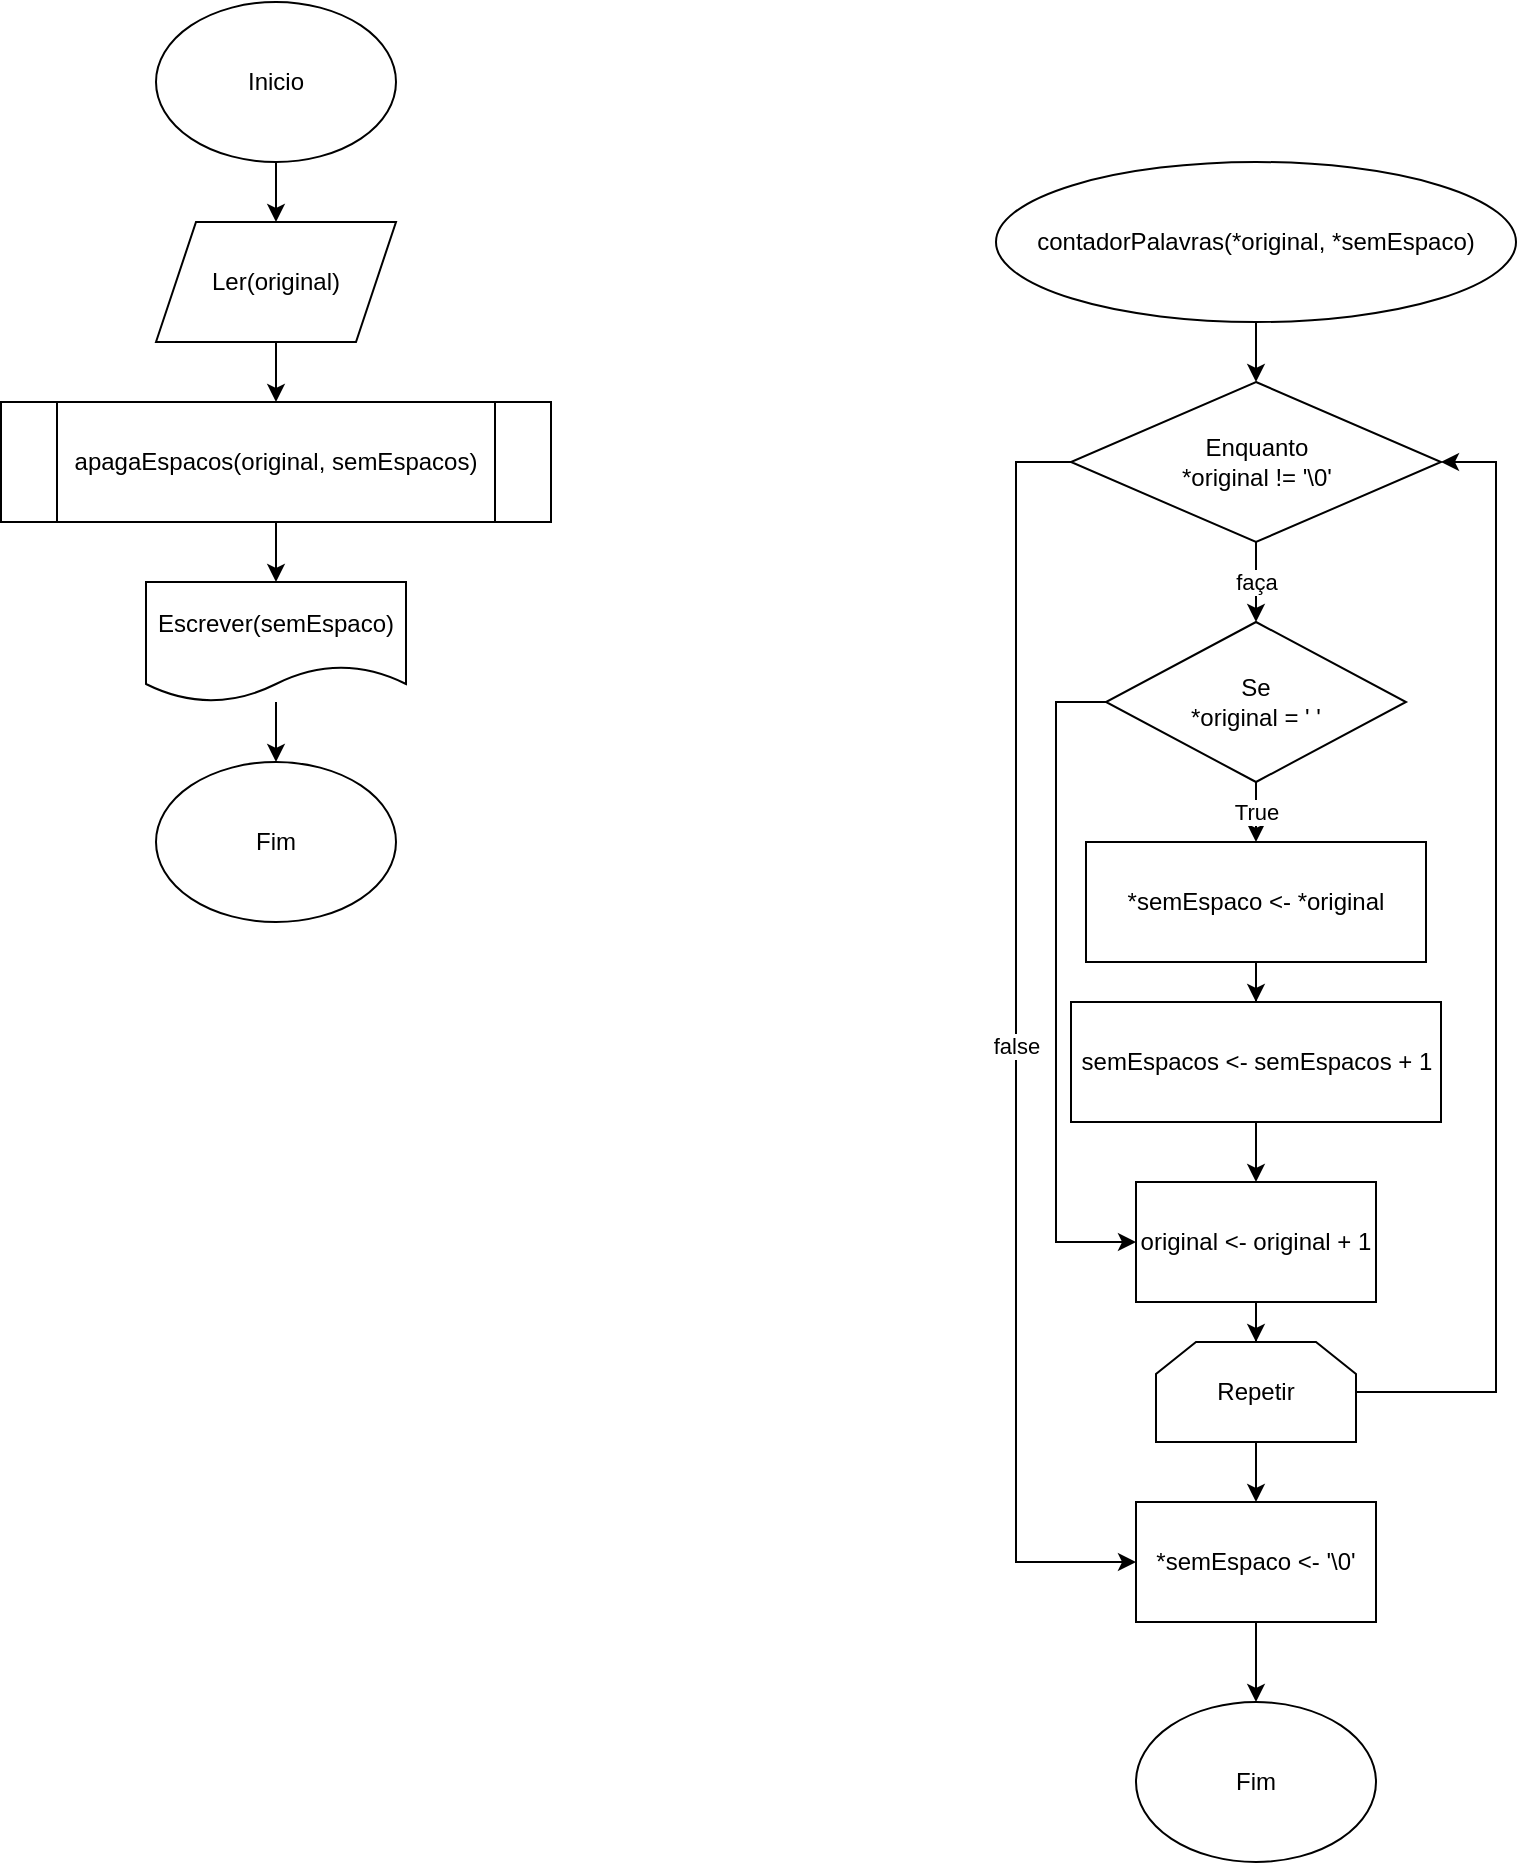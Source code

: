 <mxfile version="13.6.5">
    <diagram id="H2eqakT77Meym6lYPv2q" name="Page-1">
        <mxGraphModel dx="1062" dy="575" grid="1" gridSize="10" guides="1" tooltips="1" connect="1" arrows="1" fold="1" page="1" pageScale="1" pageWidth="827" pageHeight="1169" math="0" shadow="0">
            <root>
                <mxCell id="0"/>
                <mxCell id="1" parent="0"/>
                <mxCell id="4" value="" style="edgeStyle=orthogonalEdgeStyle;rounded=0;orthogonalLoop=1;jettySize=auto;html=1;" edge="1" parent="1" source="2" target="3">
                    <mxGeometry relative="1" as="geometry"/>
                </mxCell>
                <mxCell id="2" value="Inicio" style="ellipse;whiteSpace=wrap;html=1;" vertex="1" parent="1">
                    <mxGeometry x="40" y="40" width="120" height="80" as="geometry"/>
                </mxCell>
                <mxCell id="6" value="" style="edgeStyle=orthogonalEdgeStyle;rounded=0;orthogonalLoop=1;jettySize=auto;html=1;" edge="1" parent="1" source="3" target="5">
                    <mxGeometry relative="1" as="geometry"/>
                </mxCell>
                <mxCell id="3" value="Ler(original)" style="shape=parallelogram;perimeter=parallelogramPerimeter;whiteSpace=wrap;html=1;fixedSize=1;" vertex="1" parent="1">
                    <mxGeometry x="40" y="150" width="120" height="60" as="geometry"/>
                </mxCell>
                <mxCell id="8" value="" style="edgeStyle=orthogonalEdgeStyle;rounded=0;orthogonalLoop=1;jettySize=auto;html=1;" edge="1" parent="1" source="5" target="7">
                    <mxGeometry relative="1" as="geometry"/>
                </mxCell>
                <mxCell id="5" value="apagaEspacos(original, semEspacos)" style="shape=process;whiteSpace=wrap;html=1;backgroundOutline=1;" vertex="1" parent="1">
                    <mxGeometry x="-37.5" y="240" width="275" height="60" as="geometry"/>
                </mxCell>
                <mxCell id="10" value="" style="edgeStyle=orthogonalEdgeStyle;rounded=0;orthogonalLoop=1;jettySize=auto;html=1;" edge="1" parent="1" source="7" target="9">
                    <mxGeometry relative="1" as="geometry"/>
                </mxCell>
                <mxCell id="7" value="Escrever(semEspaco)" style="shape=document;whiteSpace=wrap;html=1;boundedLbl=1;" vertex="1" parent="1">
                    <mxGeometry x="35" y="330" width="130" height="60" as="geometry"/>
                </mxCell>
                <mxCell id="9" value="Fim" style="ellipse;whiteSpace=wrap;html=1;" vertex="1" parent="1">
                    <mxGeometry x="40" y="420" width="120" height="80" as="geometry"/>
                </mxCell>
                <mxCell id="13" value="" style="edgeStyle=orthogonalEdgeStyle;rounded=0;orthogonalLoop=1;jettySize=auto;html=1;" edge="1" parent="1" source="11" target="12">
                    <mxGeometry relative="1" as="geometry"/>
                </mxCell>
                <mxCell id="11" value="contadorPalavras(*original, *semEspaco)" style="ellipse;whiteSpace=wrap;html=1;" vertex="1" parent="1">
                    <mxGeometry x="460" y="120" width="260" height="80" as="geometry"/>
                </mxCell>
                <mxCell id="15" value="faça" style="edgeStyle=orthogonalEdgeStyle;rounded=0;orthogonalLoop=1;jettySize=auto;html=1;" edge="1" parent="1" source="12" target="14">
                    <mxGeometry relative="1" as="geometry"/>
                </mxCell>
                <mxCell id="30" value="false" style="edgeStyle=orthogonalEdgeStyle;rounded=0;orthogonalLoop=1;jettySize=auto;html=1;exitX=0;exitY=0.5;exitDx=0;exitDy=0;entryX=0;entryY=0.5;entryDx=0;entryDy=0;" edge="1" parent="1" source="12" target="28">
                    <mxGeometry relative="1" as="geometry">
                        <Array as="points">
                            <mxPoint x="470" y="270"/>
                            <mxPoint x="470" y="820"/>
                        </Array>
                    </mxGeometry>
                </mxCell>
                <mxCell id="12" value="Enquanto&lt;br&gt;*original != '\0'" style="rhombus;whiteSpace=wrap;html=1;" vertex="1" parent="1">
                    <mxGeometry x="497.5" y="230" width="185" height="80" as="geometry"/>
                </mxCell>
                <mxCell id="17" value="True" style="edgeStyle=orthogonalEdgeStyle;rounded=0;orthogonalLoop=1;jettySize=auto;html=1;" edge="1" parent="1" source="14" target="16">
                    <mxGeometry relative="1" as="geometry"/>
                </mxCell>
                <mxCell id="22" style="edgeStyle=orthogonalEdgeStyle;rounded=0;orthogonalLoop=1;jettySize=auto;html=1;exitX=0;exitY=0.5;exitDx=0;exitDy=0;entryX=0;entryY=0.5;entryDx=0;entryDy=0;" edge="1" parent="1" source="14" target="20">
                    <mxGeometry relative="1" as="geometry">
                        <Array as="points">
                            <mxPoint x="490" y="390"/>
                            <mxPoint x="490" y="660"/>
                        </Array>
                    </mxGeometry>
                </mxCell>
                <mxCell id="14" value="Se&lt;br&gt;*original = ' '" style="rhombus;whiteSpace=wrap;html=1;" vertex="1" parent="1">
                    <mxGeometry x="515" y="350" width="150" height="80" as="geometry"/>
                </mxCell>
                <mxCell id="19" value="" style="edgeStyle=orthogonalEdgeStyle;rounded=0;orthogonalLoop=1;jettySize=auto;html=1;" edge="1" parent="1" source="16" target="18">
                    <mxGeometry relative="1" as="geometry"/>
                </mxCell>
                <mxCell id="16" value="*semEspaco &amp;lt;- *original" style="whiteSpace=wrap;html=1;" vertex="1" parent="1">
                    <mxGeometry x="505" y="460" width="170" height="60" as="geometry"/>
                </mxCell>
                <mxCell id="21" value="" style="edgeStyle=orthogonalEdgeStyle;rounded=0;orthogonalLoop=1;jettySize=auto;html=1;" edge="1" parent="1" source="18" target="20">
                    <mxGeometry relative="1" as="geometry"/>
                </mxCell>
                <mxCell id="18" value="semEspacos &amp;lt;- semEspacos + 1" style="whiteSpace=wrap;html=1;" vertex="1" parent="1">
                    <mxGeometry x="497.5" y="540" width="185" height="60" as="geometry"/>
                </mxCell>
                <mxCell id="24" value="" style="edgeStyle=orthogonalEdgeStyle;rounded=0;orthogonalLoop=1;jettySize=auto;html=1;" edge="1" parent="1" source="20" target="23">
                    <mxGeometry relative="1" as="geometry"/>
                </mxCell>
                <mxCell id="20" value="original &amp;lt;- original + 1" style="whiteSpace=wrap;html=1;" vertex="1" parent="1">
                    <mxGeometry x="530" y="630" width="120" height="60" as="geometry"/>
                </mxCell>
                <mxCell id="25" style="edgeStyle=orthogonalEdgeStyle;rounded=0;orthogonalLoop=1;jettySize=auto;html=1;exitX=1;exitY=0.5;exitDx=0;exitDy=0;entryX=1;entryY=0.5;entryDx=0;entryDy=0;" edge="1" parent="1" source="23" target="12">
                    <mxGeometry relative="1" as="geometry">
                        <Array as="points">
                            <mxPoint x="710" y="735"/>
                            <mxPoint x="710" y="270"/>
                        </Array>
                    </mxGeometry>
                </mxCell>
                <mxCell id="29" value="" style="edgeStyle=orthogonalEdgeStyle;rounded=0;orthogonalLoop=1;jettySize=auto;html=1;" edge="1" parent="1" source="23" target="28">
                    <mxGeometry relative="1" as="geometry"/>
                </mxCell>
                <mxCell id="23" value="Repetir" style="shape=loopLimit;whiteSpace=wrap;html=1;" vertex="1" parent="1">
                    <mxGeometry x="540" y="710" width="100" height="50" as="geometry"/>
                </mxCell>
                <mxCell id="32" value="" style="edgeStyle=orthogonalEdgeStyle;rounded=0;orthogonalLoop=1;jettySize=auto;html=1;" edge="1" parent="1" source="28" target="31">
                    <mxGeometry relative="1" as="geometry"/>
                </mxCell>
                <mxCell id="28" value="*semEspaco &amp;lt;- '\0'" style="whiteSpace=wrap;html=1;" vertex="1" parent="1">
                    <mxGeometry x="530" y="790" width="120" height="60" as="geometry"/>
                </mxCell>
                <mxCell id="31" value="Fim" style="ellipse;whiteSpace=wrap;html=1;" vertex="1" parent="1">
                    <mxGeometry x="530" y="890" width="120" height="80" as="geometry"/>
                </mxCell>
            </root>
        </mxGraphModel>
    </diagram>
</mxfile>